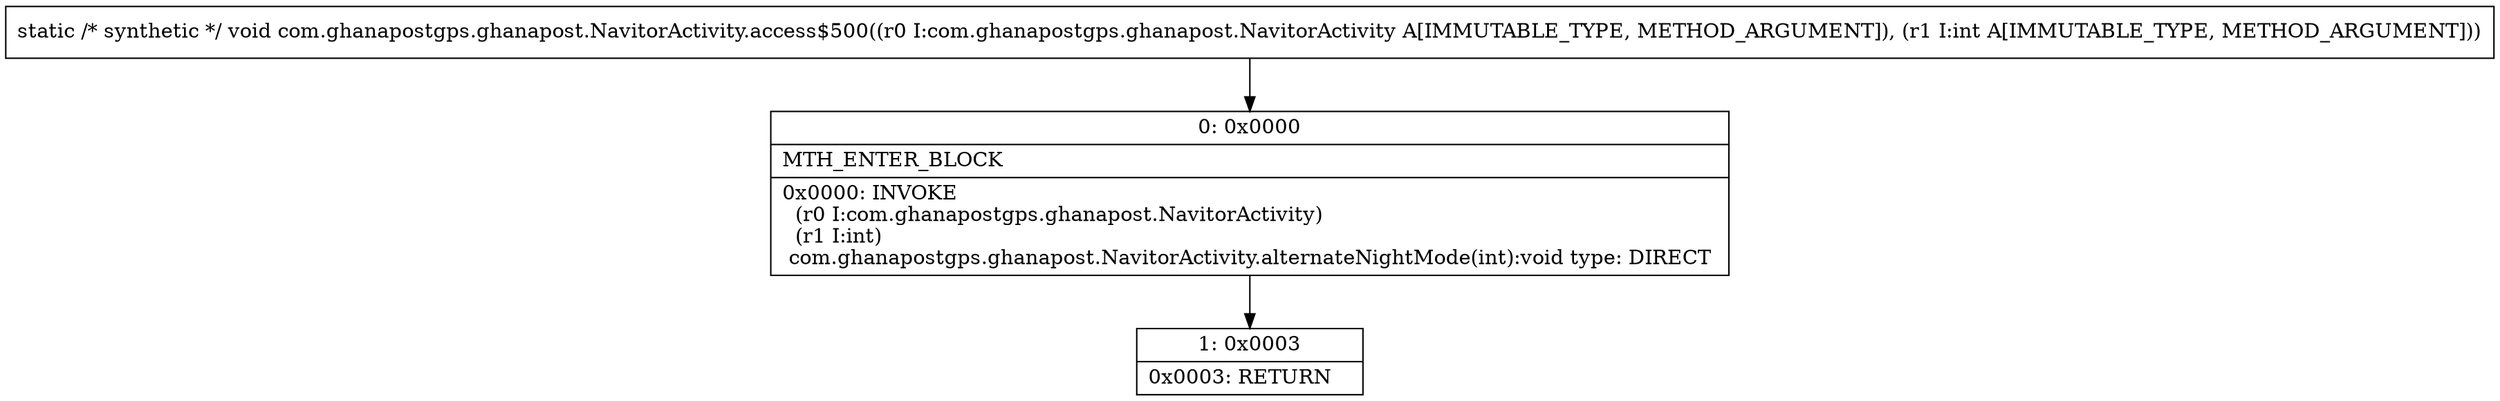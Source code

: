 digraph "CFG forcom.ghanapostgps.ghanapost.NavitorActivity.access$500(Lcom\/ghanapostgps\/ghanapost\/NavitorActivity;I)V" {
Node_0 [shape=record,label="{0\:\ 0x0000|MTH_ENTER_BLOCK\l|0x0000: INVOKE  \l  (r0 I:com.ghanapostgps.ghanapost.NavitorActivity)\l  (r1 I:int)\l com.ghanapostgps.ghanapost.NavitorActivity.alternateNightMode(int):void type: DIRECT \l}"];
Node_1 [shape=record,label="{1\:\ 0x0003|0x0003: RETURN   \l}"];
MethodNode[shape=record,label="{static \/* synthetic *\/ void com.ghanapostgps.ghanapost.NavitorActivity.access$500((r0 I:com.ghanapostgps.ghanapost.NavitorActivity A[IMMUTABLE_TYPE, METHOD_ARGUMENT]), (r1 I:int A[IMMUTABLE_TYPE, METHOD_ARGUMENT])) }"];
MethodNode -> Node_0;
Node_0 -> Node_1;
}

